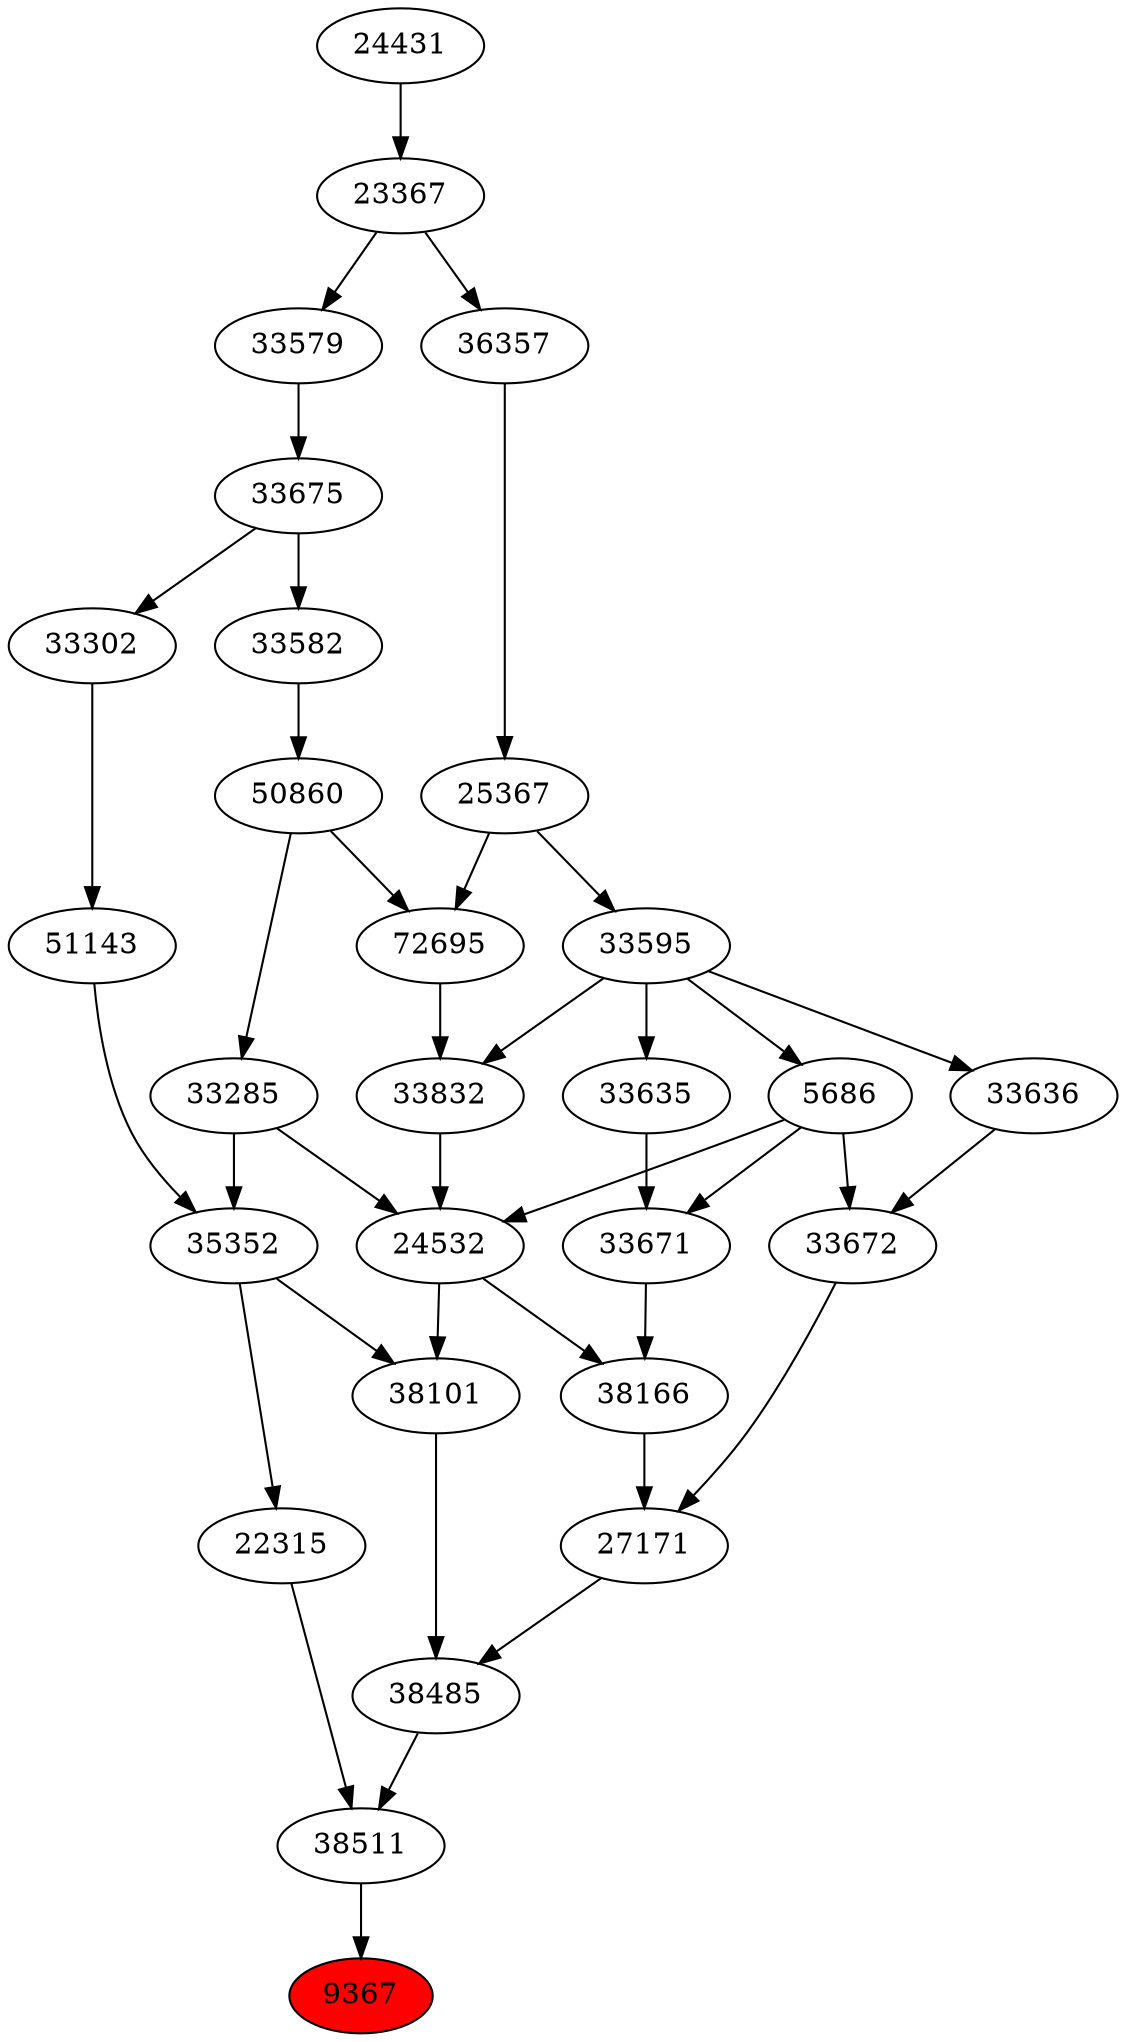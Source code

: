 strict digraph{ 
9367 [label="9367" fillcolor=red style=filled]
38511 -> 9367
38511 [label="38511"]
22315 -> 38511
38485 -> 38511
22315 [label="22315"]
35352 -> 22315
38485 [label="38485"]
27171 -> 38485
38101 -> 38485
35352 [label="35352"]
33285 -> 35352
51143 -> 35352
27171 [label="27171"]
33672 -> 27171
38166 -> 27171
38101 [label="38101"]
24532 -> 38101
35352 -> 38101
33285 [label="33285"]
50860 -> 33285
51143 [label="51143"]
33302 -> 51143
33672 [label="33672"]
33636 -> 33672
5686 -> 33672
38166 [label="38166"]
24532 -> 38166
33671 -> 38166
24532 [label="24532"]
33285 -> 24532
5686 -> 24532
33832 -> 24532
50860 [label="50860"]
33582 -> 50860
33302 [label="33302"]
33675 -> 33302
33636 [label="33636"]
33595 -> 33636
5686 [label="5686"]
33595 -> 5686
33671 [label="33671"]
5686 -> 33671
33635 -> 33671
33832 [label="33832"]
72695 -> 33832
33595 -> 33832
33582 [label="33582"]
33675 -> 33582
33675 [label="33675"]
33579 -> 33675
33595 [label="33595"]
25367 -> 33595
33635 [label="33635"]
33595 -> 33635
72695 [label="72695"]
50860 -> 72695
25367 -> 72695
33579 [label="33579"]
23367 -> 33579
25367 [label="25367"]
36357 -> 25367
23367 [label="23367"]
24431 -> 23367
36357 [label="36357"]
23367 -> 36357
24431 [label="24431"]
}